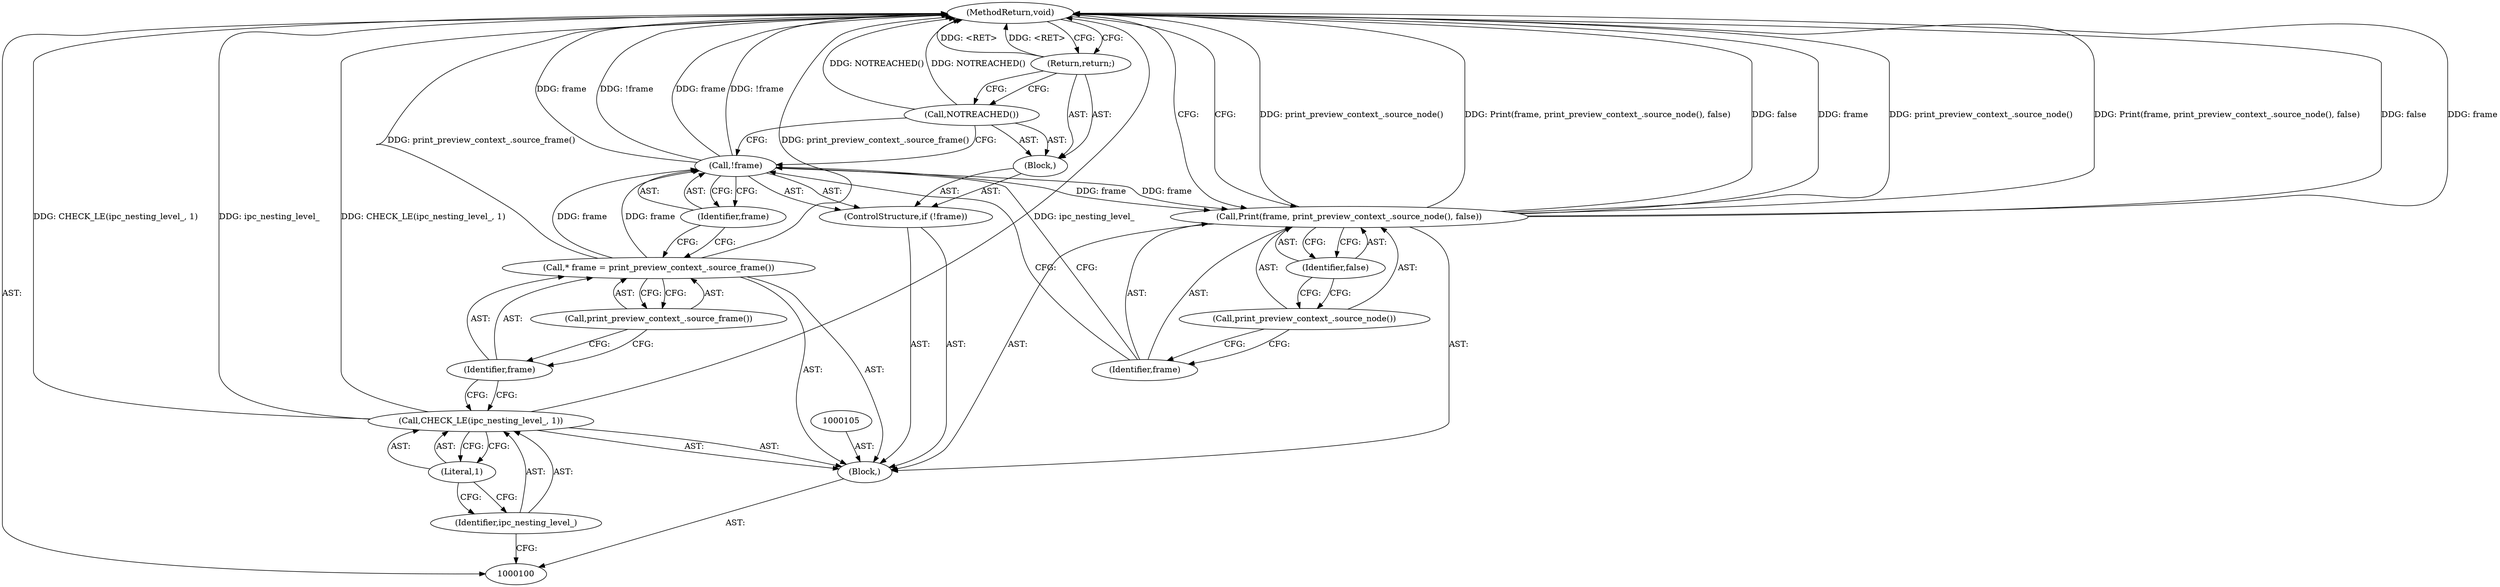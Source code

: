 digraph "0_Chrome_8fa5a358cb32085b51daf92df8fd4a79b3931f81_2" {
"1000119" [label="(MethodReturn,void)"];
"1000101" [label="(Block,)"];
"1000103" [label="(Identifier,ipc_nesting_level_)"];
"1000102" [label="(Call,CHECK_LE(ipc_nesting_level_, 1))"];
"1000104" [label="(Literal,1)"];
"1000106" [label="(Call,* frame = print_preview_context_.source_frame())"];
"1000107" [label="(Identifier,frame)"];
"1000108" [label="(Call,print_preview_context_.source_frame())"];
"1000112" [label="(Block,)"];
"1000109" [label="(ControlStructure,if (!frame))"];
"1000110" [label="(Call,!frame)"];
"1000111" [label="(Identifier,frame)"];
"1000113" [label="(Call,NOTREACHED())"];
"1000114" [label="(Return,return;)"];
"1000117" [label="(Call,print_preview_context_.source_node())"];
"1000115" [label="(Call,Print(frame, print_preview_context_.source_node(), false))"];
"1000118" [label="(Identifier,false)"];
"1000116" [label="(Identifier,frame)"];
"1000119" -> "1000100"  [label="AST: "];
"1000119" -> "1000114"  [label="CFG: "];
"1000119" -> "1000115"  [label="CFG: "];
"1000115" -> "1000119"  [label="DDG: print_preview_context_.source_node()"];
"1000115" -> "1000119"  [label="DDG: Print(frame, print_preview_context_.source_node(), false)"];
"1000115" -> "1000119"  [label="DDG: false"];
"1000115" -> "1000119"  [label="DDG: frame"];
"1000106" -> "1000119"  [label="DDG: print_preview_context_.source_frame()"];
"1000102" -> "1000119"  [label="DDG: ipc_nesting_level_"];
"1000102" -> "1000119"  [label="DDG: CHECK_LE(ipc_nesting_level_, 1)"];
"1000113" -> "1000119"  [label="DDG: NOTREACHED()"];
"1000110" -> "1000119"  [label="DDG: !frame"];
"1000110" -> "1000119"  [label="DDG: frame"];
"1000114" -> "1000119"  [label="DDG: <RET>"];
"1000101" -> "1000100"  [label="AST: "];
"1000102" -> "1000101"  [label="AST: "];
"1000105" -> "1000101"  [label="AST: "];
"1000106" -> "1000101"  [label="AST: "];
"1000109" -> "1000101"  [label="AST: "];
"1000115" -> "1000101"  [label="AST: "];
"1000103" -> "1000102"  [label="AST: "];
"1000103" -> "1000100"  [label="CFG: "];
"1000104" -> "1000103"  [label="CFG: "];
"1000102" -> "1000101"  [label="AST: "];
"1000102" -> "1000104"  [label="CFG: "];
"1000103" -> "1000102"  [label="AST: "];
"1000104" -> "1000102"  [label="AST: "];
"1000107" -> "1000102"  [label="CFG: "];
"1000102" -> "1000119"  [label="DDG: ipc_nesting_level_"];
"1000102" -> "1000119"  [label="DDG: CHECK_LE(ipc_nesting_level_, 1)"];
"1000104" -> "1000102"  [label="AST: "];
"1000104" -> "1000103"  [label="CFG: "];
"1000102" -> "1000104"  [label="CFG: "];
"1000106" -> "1000101"  [label="AST: "];
"1000106" -> "1000108"  [label="CFG: "];
"1000107" -> "1000106"  [label="AST: "];
"1000108" -> "1000106"  [label="AST: "];
"1000111" -> "1000106"  [label="CFG: "];
"1000106" -> "1000119"  [label="DDG: print_preview_context_.source_frame()"];
"1000106" -> "1000110"  [label="DDG: frame"];
"1000107" -> "1000106"  [label="AST: "];
"1000107" -> "1000102"  [label="CFG: "];
"1000108" -> "1000107"  [label="CFG: "];
"1000108" -> "1000106"  [label="AST: "];
"1000108" -> "1000107"  [label="CFG: "];
"1000106" -> "1000108"  [label="CFG: "];
"1000112" -> "1000109"  [label="AST: "];
"1000113" -> "1000112"  [label="AST: "];
"1000114" -> "1000112"  [label="AST: "];
"1000109" -> "1000101"  [label="AST: "];
"1000110" -> "1000109"  [label="AST: "];
"1000112" -> "1000109"  [label="AST: "];
"1000110" -> "1000109"  [label="AST: "];
"1000110" -> "1000111"  [label="CFG: "];
"1000111" -> "1000110"  [label="AST: "];
"1000113" -> "1000110"  [label="CFG: "];
"1000116" -> "1000110"  [label="CFG: "];
"1000110" -> "1000119"  [label="DDG: !frame"];
"1000110" -> "1000119"  [label="DDG: frame"];
"1000106" -> "1000110"  [label="DDG: frame"];
"1000110" -> "1000115"  [label="DDG: frame"];
"1000111" -> "1000110"  [label="AST: "];
"1000111" -> "1000106"  [label="CFG: "];
"1000110" -> "1000111"  [label="CFG: "];
"1000113" -> "1000112"  [label="AST: "];
"1000113" -> "1000110"  [label="CFG: "];
"1000114" -> "1000113"  [label="CFG: "];
"1000113" -> "1000119"  [label="DDG: NOTREACHED()"];
"1000114" -> "1000112"  [label="AST: "];
"1000114" -> "1000113"  [label="CFG: "];
"1000119" -> "1000114"  [label="CFG: "];
"1000114" -> "1000119"  [label="DDG: <RET>"];
"1000117" -> "1000115"  [label="AST: "];
"1000117" -> "1000116"  [label="CFG: "];
"1000118" -> "1000117"  [label="CFG: "];
"1000115" -> "1000101"  [label="AST: "];
"1000115" -> "1000118"  [label="CFG: "];
"1000116" -> "1000115"  [label="AST: "];
"1000117" -> "1000115"  [label="AST: "];
"1000118" -> "1000115"  [label="AST: "];
"1000119" -> "1000115"  [label="CFG: "];
"1000115" -> "1000119"  [label="DDG: print_preview_context_.source_node()"];
"1000115" -> "1000119"  [label="DDG: Print(frame, print_preview_context_.source_node(), false)"];
"1000115" -> "1000119"  [label="DDG: false"];
"1000115" -> "1000119"  [label="DDG: frame"];
"1000110" -> "1000115"  [label="DDG: frame"];
"1000118" -> "1000115"  [label="AST: "];
"1000118" -> "1000117"  [label="CFG: "];
"1000115" -> "1000118"  [label="CFG: "];
"1000116" -> "1000115"  [label="AST: "];
"1000116" -> "1000110"  [label="CFG: "];
"1000117" -> "1000116"  [label="CFG: "];
}
